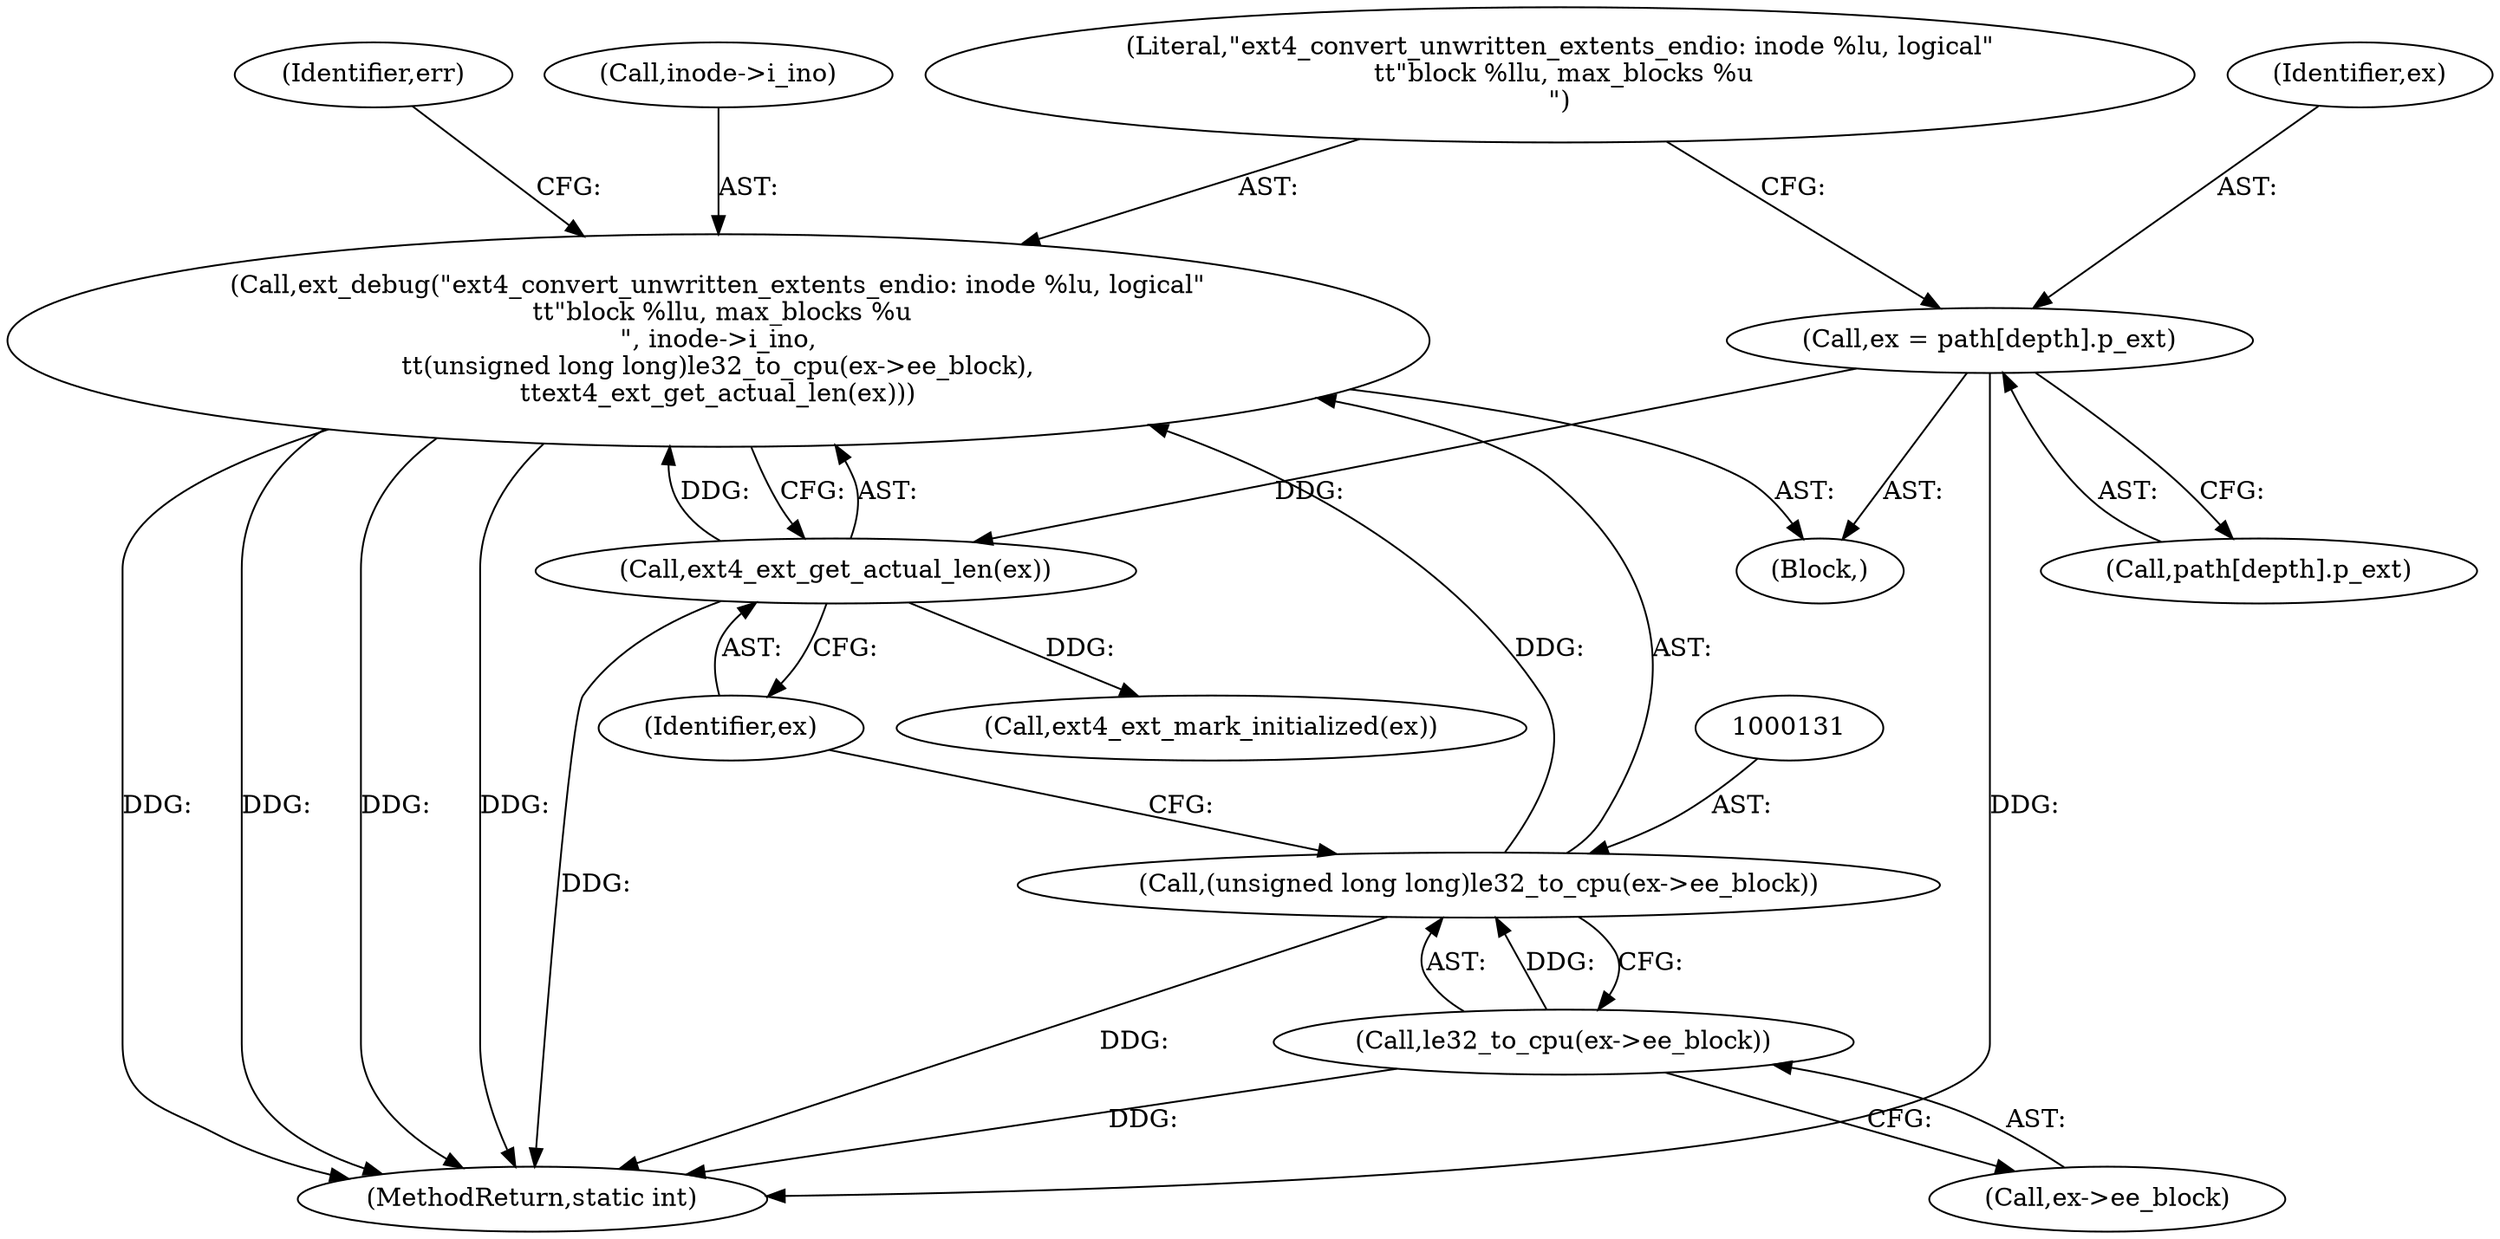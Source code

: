 digraph "1_linux_dee1f973ca341c266229faa5a1a5bb268bed3531@pointer" {
"1000125" [label="(Call,ext_debug(\"ext4_convert_unwritten_extents_endio: inode %lu, logical\"\n \t\t\"block %llu, max_blocks %u\n\", inode->i_ino,\n\t\t(unsigned long long)le32_to_cpu(ex->ee_block),\n\t\text4_ext_get_actual_len(ex)))"];
"1000130" [label="(Call,(unsigned long long)le32_to_cpu(ex->ee_block))"];
"1000132" [label="(Call,le32_to_cpu(ex->ee_block))"];
"1000136" [label="(Call,ext4_ext_get_actual_len(ex))"];
"1000118" [label="(Call,ex = path[depth].p_ext)"];
"1000120" [label="(Call,path[depth].p_ext)"];
"1000149" [label="(Call,ext4_ext_mark_initialized(ex))"];
"1000119" [label="(Identifier,ex)"];
"1000125" [label="(Call,ext_debug(\"ext4_convert_unwritten_extents_endio: inode %lu, logical\"\n \t\t\"block %llu, max_blocks %u\n\", inode->i_ino,\n\t\t(unsigned long long)le32_to_cpu(ex->ee_block),\n\t\text4_ext_get_actual_len(ex)))"];
"1000130" [label="(Call,(unsigned long long)le32_to_cpu(ex->ee_block))"];
"1000136" [label="(Call,ext4_ext_get_actual_len(ex))"];
"1000107" [label="(Block,)"];
"1000132" [label="(Call,le32_to_cpu(ex->ee_block))"];
"1000137" [label="(Identifier,ex)"];
"1000139" [label="(Identifier,err)"];
"1000127" [label="(Call,inode->i_ino)"];
"1000133" [label="(Call,ex->ee_block)"];
"1000172" [label="(MethodReturn,static int)"];
"1000118" [label="(Call,ex = path[depth].p_ext)"];
"1000126" [label="(Literal,\"ext4_convert_unwritten_extents_endio: inode %lu, logical\"\n \t\t\"block %llu, max_blocks %u\n\")"];
"1000125" -> "1000107"  [label="AST: "];
"1000125" -> "1000136"  [label="CFG: "];
"1000126" -> "1000125"  [label="AST: "];
"1000127" -> "1000125"  [label="AST: "];
"1000130" -> "1000125"  [label="AST: "];
"1000136" -> "1000125"  [label="AST: "];
"1000139" -> "1000125"  [label="CFG: "];
"1000125" -> "1000172"  [label="DDG: "];
"1000125" -> "1000172"  [label="DDG: "];
"1000125" -> "1000172"  [label="DDG: "];
"1000125" -> "1000172"  [label="DDG: "];
"1000130" -> "1000125"  [label="DDG: "];
"1000136" -> "1000125"  [label="DDG: "];
"1000130" -> "1000132"  [label="CFG: "];
"1000131" -> "1000130"  [label="AST: "];
"1000132" -> "1000130"  [label="AST: "];
"1000137" -> "1000130"  [label="CFG: "];
"1000130" -> "1000172"  [label="DDG: "];
"1000132" -> "1000130"  [label="DDG: "];
"1000132" -> "1000133"  [label="CFG: "];
"1000133" -> "1000132"  [label="AST: "];
"1000132" -> "1000172"  [label="DDG: "];
"1000136" -> "1000137"  [label="CFG: "];
"1000137" -> "1000136"  [label="AST: "];
"1000136" -> "1000172"  [label="DDG: "];
"1000118" -> "1000136"  [label="DDG: "];
"1000136" -> "1000149"  [label="DDG: "];
"1000118" -> "1000107"  [label="AST: "];
"1000118" -> "1000120"  [label="CFG: "];
"1000119" -> "1000118"  [label="AST: "];
"1000120" -> "1000118"  [label="AST: "];
"1000126" -> "1000118"  [label="CFG: "];
"1000118" -> "1000172"  [label="DDG: "];
}
